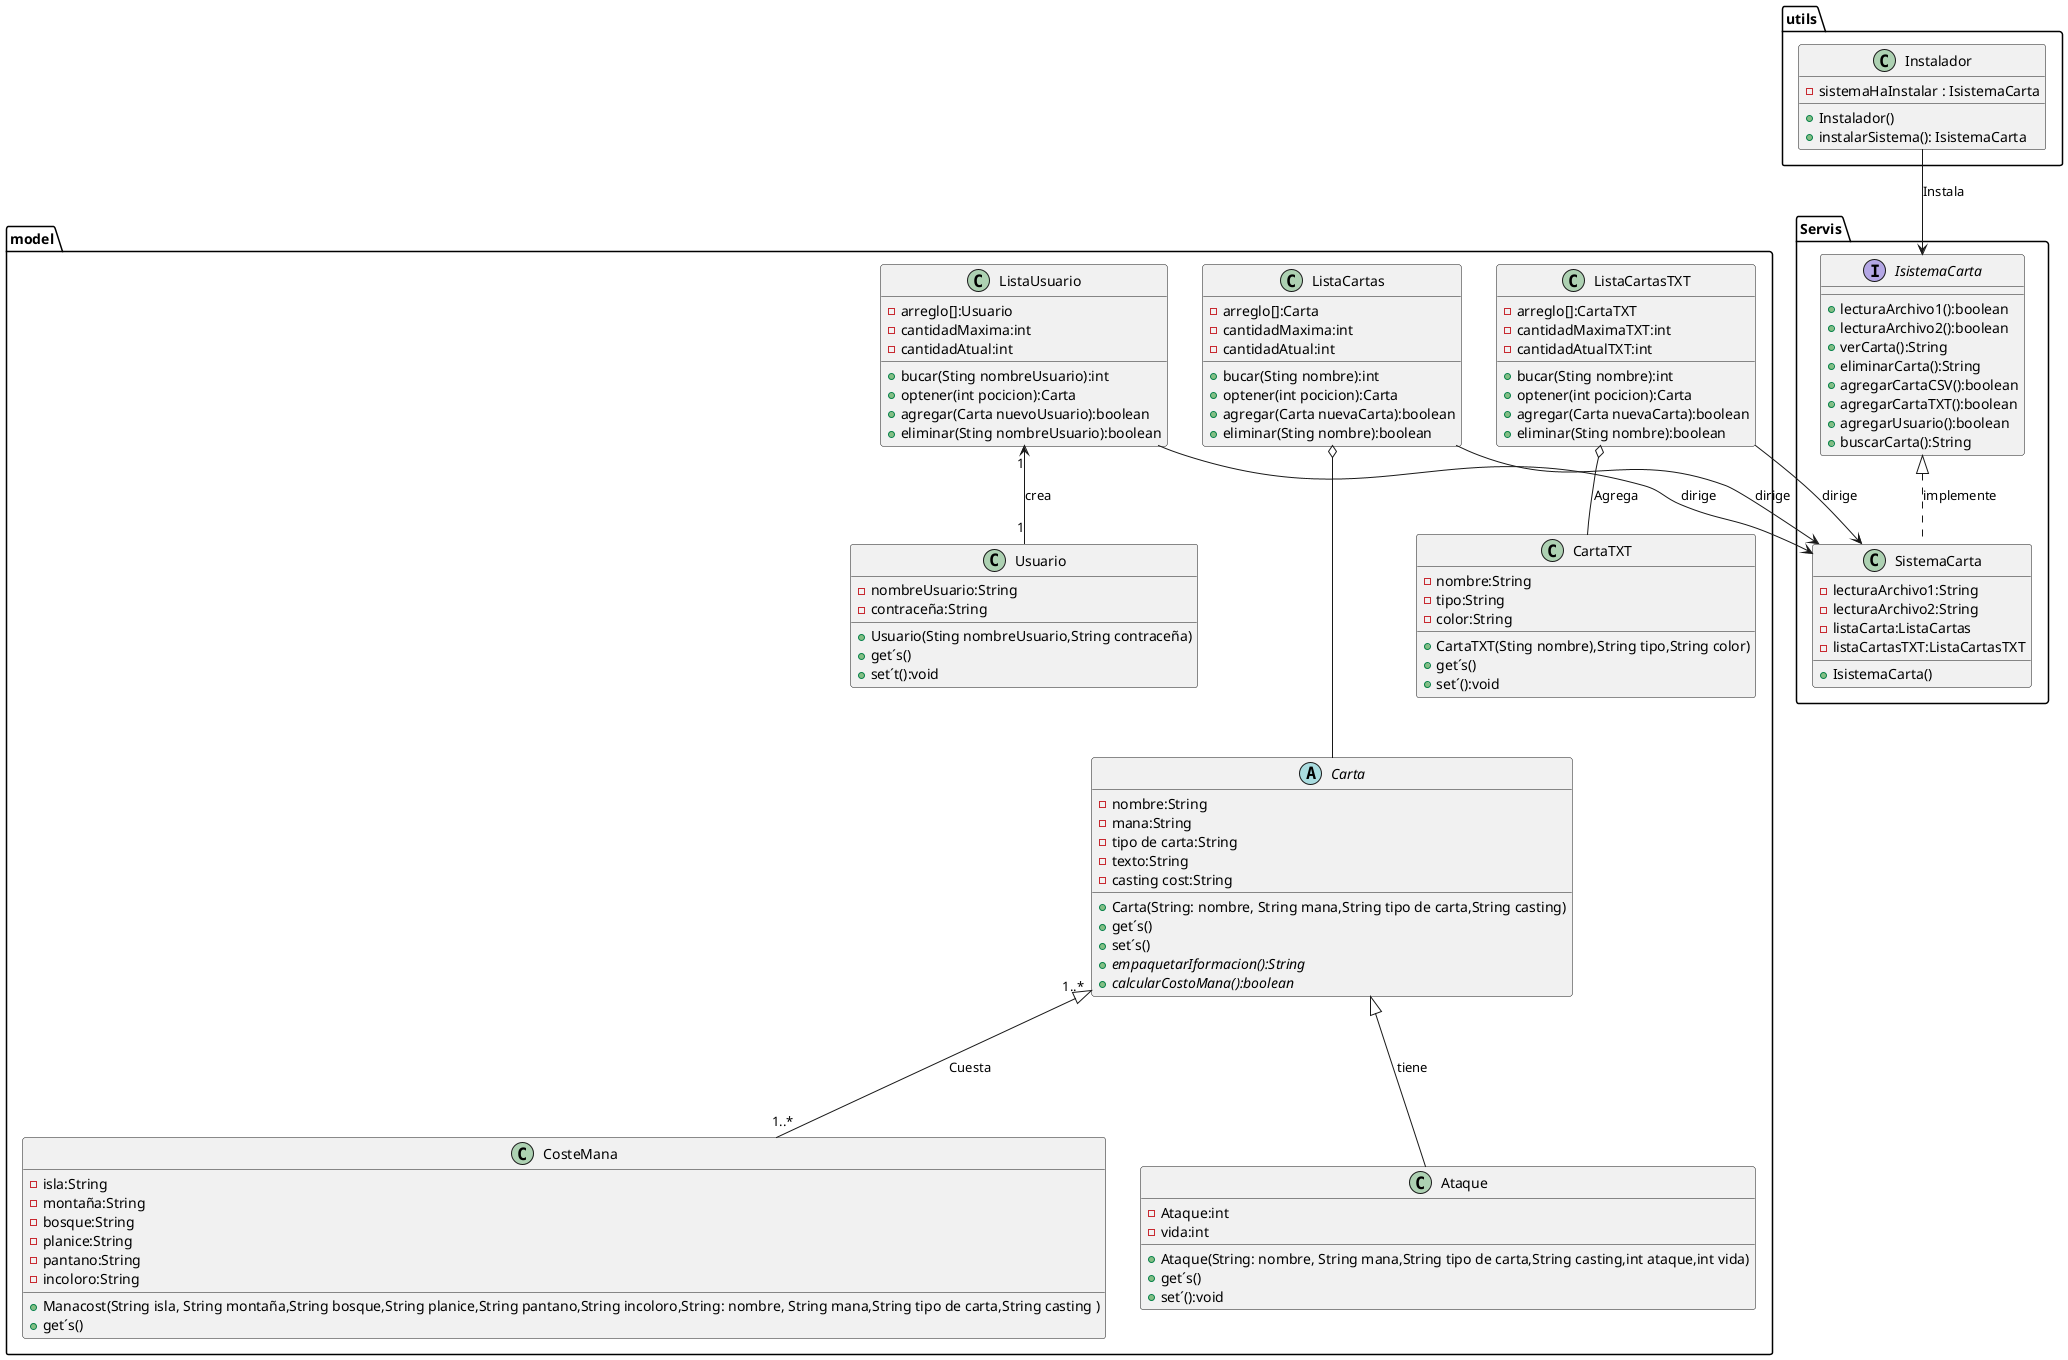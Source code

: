 @startuml
'https://plantuml.com/sequence-diagram


package model{

class ListaUsuario{

-arreglo[]:Usuario
-cantidadMaxima:int
-cantidadAtual:int
+bucar(Sting nombreUsuario):int
+optener(int pocicion):Carta
+agregar(Carta nuevoUsuario):boolean
+eliminar(Sting nombreUsuario):boolean

}

class Usuario{

-nombreUsuario:String
-contraceña:String
+Usuario(Sting nombreUsuario,String contraceña)
+get´s()
+set´t():void
}
ListaUsuario"1"<--"1"Usuario:crea


abstract Carta{

-nombre:String
-mana:String
-tipo de carta:String
-texto:String
-casting cost:String
+Carta(String: nombre, String mana,String tipo de carta,String casting)
+get´s()
+set´s()
+{abstract} empaquetarIformacion():String
+{abstract} calcularCostoMana():boolean
}
Carta"1..*" <|---"1..*" CosteMana:Cuesta
class CosteMana{
-isla:String
-montaña:String
-bosque:String
-planice:String
-pantano:String
-incoloro:String
+Manacost(String isla, String montaña,String bosque,String planice,String pantano,String incoloro,String: nombre, String mana,String tipo de carta,String casting )
+get´s()
}

class ListaCartas{

-arreglo[]:Carta
-cantidadMaxima:int
-cantidadAtual:int
+bucar(Sting nombre):int
+optener(int pocicion):Carta
+agregar(Carta nuevaCarta):boolean
+eliminar(Sting nombre):boolean
}
ListaCartas o---Carta
Carta <|--- Ataque:tiene

class Ataque {
-Ataque:int
-vida:int
+Ataque(String: nombre, String mana,String tipo de carta,String casting,int ataque,int vida)
+get´s()
+set´():void
}


class CartaTXT{

-nombre:String
-tipo:String
-color:String
+CartaTXT(Sting nombre),String tipo,String color)
+get´s()
+set´():void
}

class ListaCartasTXT{

-arreglo[]:CartaTXT
-cantidadMaximaTXT:int
-cantidadAtualTXT:int
+bucar(Sting nombre):int
+optener(int pocicion):Carta
+agregar(Carta nuevaCarta):boolean
+eliminar(Sting nombre):boolean
}
ListaCartasTXT o-- CartaTXT:Agrega

}


package Servis {

interface IsistemaCarta{

+lecturaArchivo1():boolean
+lecturaArchivo2():boolean
+verCarta():String
+eliminarCarta():String
+agregarCartaCSV():boolean
+agregarCartaTXT():boolean
+agregarUsuario():boolean
+buscarCarta():String
}


class SistemaCarta{
-lecturaArchivo1:String
-lecturaArchivo2:String
-listaCarta:ListaCartas
-listaCartasTXT:ListaCartasTXT
+IsistemaCarta()
}

IsistemaCarta <|.. SistemaCarta:implemente
}

package utils {
        class Instalador {
            - sistemaHaInstalar : IsistemaCarta
            + Instalador()
            + instalarSistema(): IsistemaCarta
        }
    }
Instalador --> IsistemaCarta:Instala
ListaCartasTXT--> SistemaCarta:dirige
ListaCartas--> SistemaCarta:dirige
ListaUsuario-->SistemaCarta:dirige

@enduml